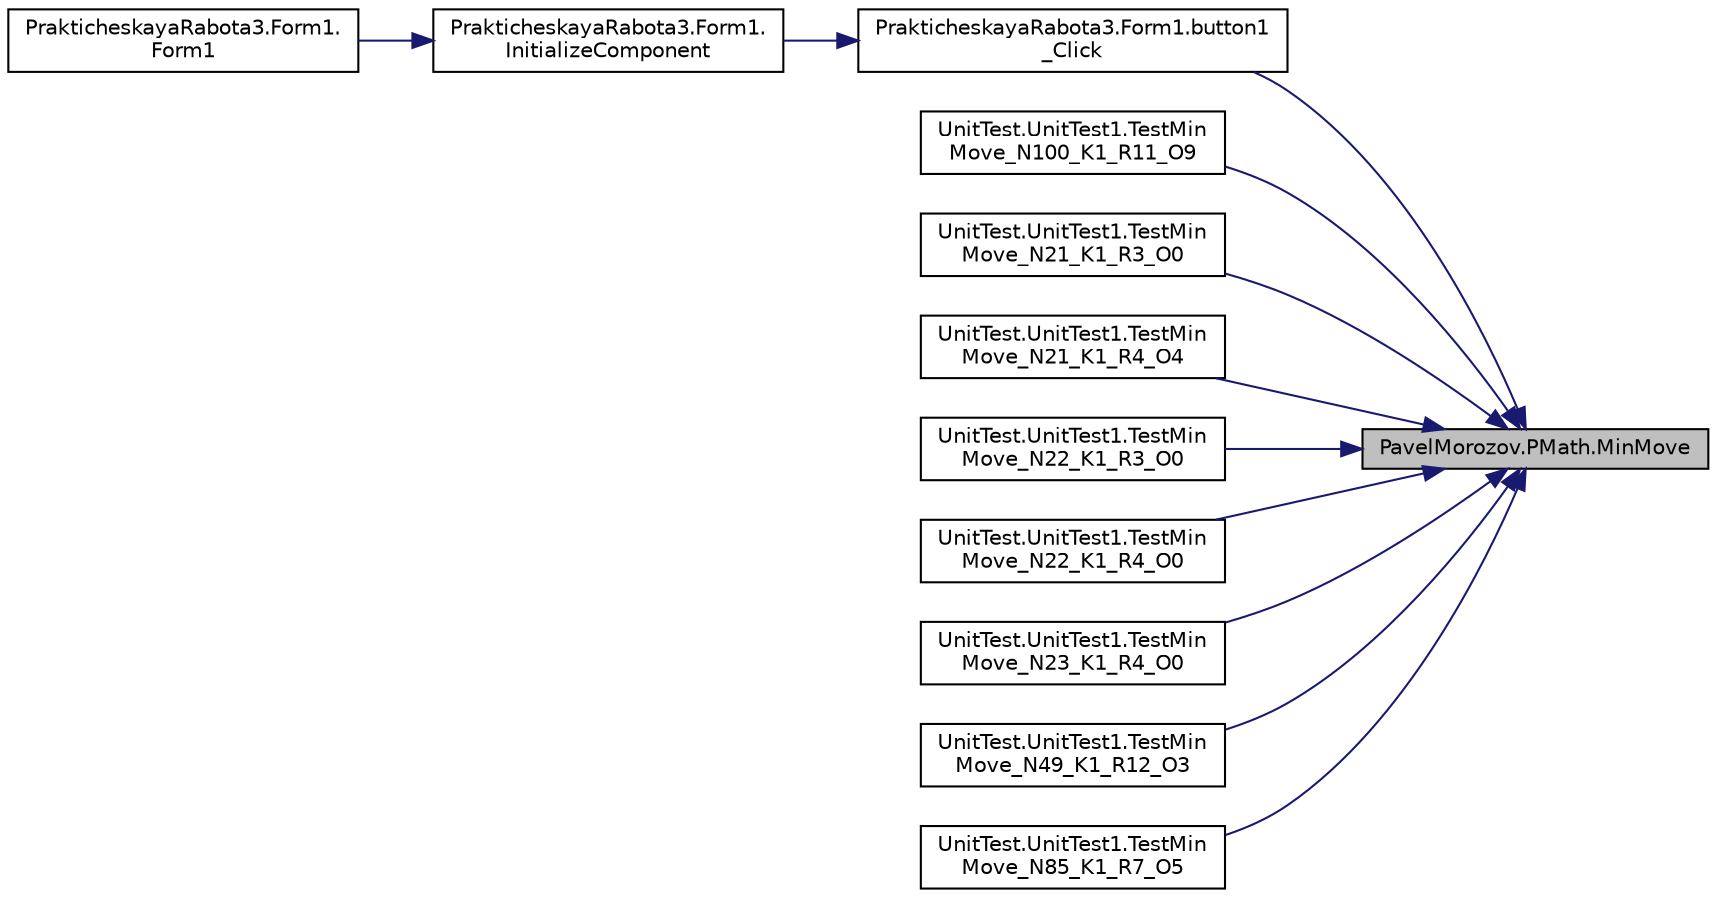 digraph "PavelMorozov.PMath.MinMove"
{
 // LATEX_PDF_SIZE
  edge [fontname="Helvetica",fontsize="10",labelfontname="Helvetica",labelfontsize="10"];
  node [fontname="Helvetica",fontsize="10",shape=record];
  rankdir="RL";
  Node1 [label="PavelMorozov.PMath.MinMove",height=0.2,width=0.4,color="black", fillcolor="grey75", style="filled", fontcolor="black",tooltip="Метод обределяющий минимальное количество дейтсвий для достижения цели"];
  Node1 -> Node2 [dir="back",color="midnightblue",fontsize="10",style="solid",fontname="Helvetica"];
  Node2 [label="PrakticheskayaRabota3.Form1.button1\l_Click",height=0.2,width=0.4,color="black", fillcolor="white", style="filled",URL="$class_prakticheskaya_rabota3_1_1_form1.html#aba55c1b796427169ecd1cf1ad9d87a42",tooltip="Событие на обработку кнопки \"Вычислить\" По нажатию на кнопу происходит выполнение функции \"MinMove\" и..."];
  Node2 -> Node3 [dir="back",color="midnightblue",fontsize="10",style="solid",fontname="Helvetica"];
  Node3 [label="PrakticheskayaRabota3.Form1.\lInitializeComponent",height=0.2,width=0.4,color="black", fillcolor="white", style="filled",URL="$class_prakticheskaya_rabota3_1_1_form1.html#af55c7e1b1de0bc482b111a5afa341230",tooltip="Требуемый метод для поддержки конструктора — не изменяйте содержимое этого метода с помощью редактора..."];
  Node3 -> Node4 [dir="back",color="midnightblue",fontsize="10",style="solid",fontname="Helvetica"];
  Node4 [label="PrakticheskayaRabota3.Form1.\lForm1",height=0.2,width=0.4,color="black", fillcolor="white", style="filled",URL="$class_prakticheskaya_rabota3_1_1_form1.html#a8b4ebec669e0249f6f419582feda426e",tooltip=" "];
  Node1 -> Node5 [dir="back",color="midnightblue",fontsize="10",style="solid",fontname="Helvetica"];
  Node5 [label="UnitTest.UnitTest1.TestMin\lMove_N100_K1_R11_O9",height=0.2,width=0.4,color="black", fillcolor="white", style="filled",URL="$class_unit_test_1_1_unit_test1.html#abeacfb63c14d9a52a8f4350b338a1502",tooltip="Тестовый метод отправляющий значения заранее вычисленного примера N - Число с которым происходят дейс..."];
  Node1 -> Node6 [dir="back",color="midnightblue",fontsize="10",style="solid",fontname="Helvetica"];
  Node6 [label="UnitTest.UnitTest1.TestMin\lMove_N21_K1_R3_O0",height=0.2,width=0.4,color="black", fillcolor="white", style="filled",URL="$class_unit_test_1_1_unit_test1.html#afbde32dffaf77f00a23f5f37531cd65a",tooltip="Тестовый метод отправляющий значения заранее вычисленного примера N - Число с которым происходят дейс..."];
  Node1 -> Node7 [dir="back",color="midnightblue",fontsize="10",style="solid",fontname="Helvetica"];
  Node7 [label="UnitTest.UnitTest1.TestMin\lMove_N21_K1_R4_O4",height=0.2,width=0.4,color="black", fillcolor="white", style="filled",URL="$class_unit_test_1_1_unit_test1.html#ad2089fc65ee770518d2620c9ab5314fc",tooltip="Тестовый метод отправляющий значения заранее вычисленного примера N - Число с которым происходят дейс..."];
  Node1 -> Node8 [dir="back",color="midnightblue",fontsize="10",style="solid",fontname="Helvetica"];
  Node8 [label="UnitTest.UnitTest1.TestMin\lMove_N22_K1_R3_O0",height=0.2,width=0.4,color="black", fillcolor="white", style="filled",URL="$class_unit_test_1_1_unit_test1.html#a6191126760f9902ecdcdd7d50010712e",tooltip="Тестовый метод отправляющий значения заранее вычисленного примера N - Число с которым происходят дейс..."];
  Node1 -> Node9 [dir="back",color="midnightblue",fontsize="10",style="solid",fontname="Helvetica"];
  Node9 [label="UnitTest.UnitTest1.TestMin\lMove_N22_K1_R4_O0",height=0.2,width=0.4,color="black", fillcolor="white", style="filled",URL="$class_unit_test_1_1_unit_test1.html#a4fdf405558309a711262c907d2e81ac4",tooltip="Тестовый метод отправляющий значения заранее вычисленного примера N - Число с которым происходят дейс..."];
  Node1 -> Node10 [dir="back",color="midnightblue",fontsize="10",style="solid",fontname="Helvetica"];
  Node10 [label="UnitTest.UnitTest1.TestMin\lMove_N23_K1_R4_O0",height=0.2,width=0.4,color="black", fillcolor="white", style="filled",URL="$class_unit_test_1_1_unit_test1.html#ac04bc050f5c2366b5895201d87961715",tooltip="Тестовый метод отправляющий значения заранее вычисленного примера N - Число с которым происходят дейс..."];
  Node1 -> Node11 [dir="back",color="midnightblue",fontsize="10",style="solid",fontname="Helvetica"];
  Node11 [label="UnitTest.UnitTest1.TestMin\lMove_N49_K1_R12_O3",height=0.2,width=0.4,color="black", fillcolor="white", style="filled",URL="$class_unit_test_1_1_unit_test1.html#a9426d7b6ac6c789b39b06e205d24b279",tooltip="Тестовый метод отправляющий значения заранее вычисленного примера N - Число с которым происходят дейс..."];
  Node1 -> Node12 [dir="back",color="midnightblue",fontsize="10",style="solid",fontname="Helvetica"];
  Node12 [label="UnitTest.UnitTest1.TestMin\lMove_N85_K1_R7_O5",height=0.2,width=0.4,color="black", fillcolor="white", style="filled",URL="$class_unit_test_1_1_unit_test1.html#a85bf666f4ffe4715f15b102eed19efa1",tooltip="Тестовый метод отправляющий значения заранее вычисленного примера N - Число с которым происходят дейс..."];
}
